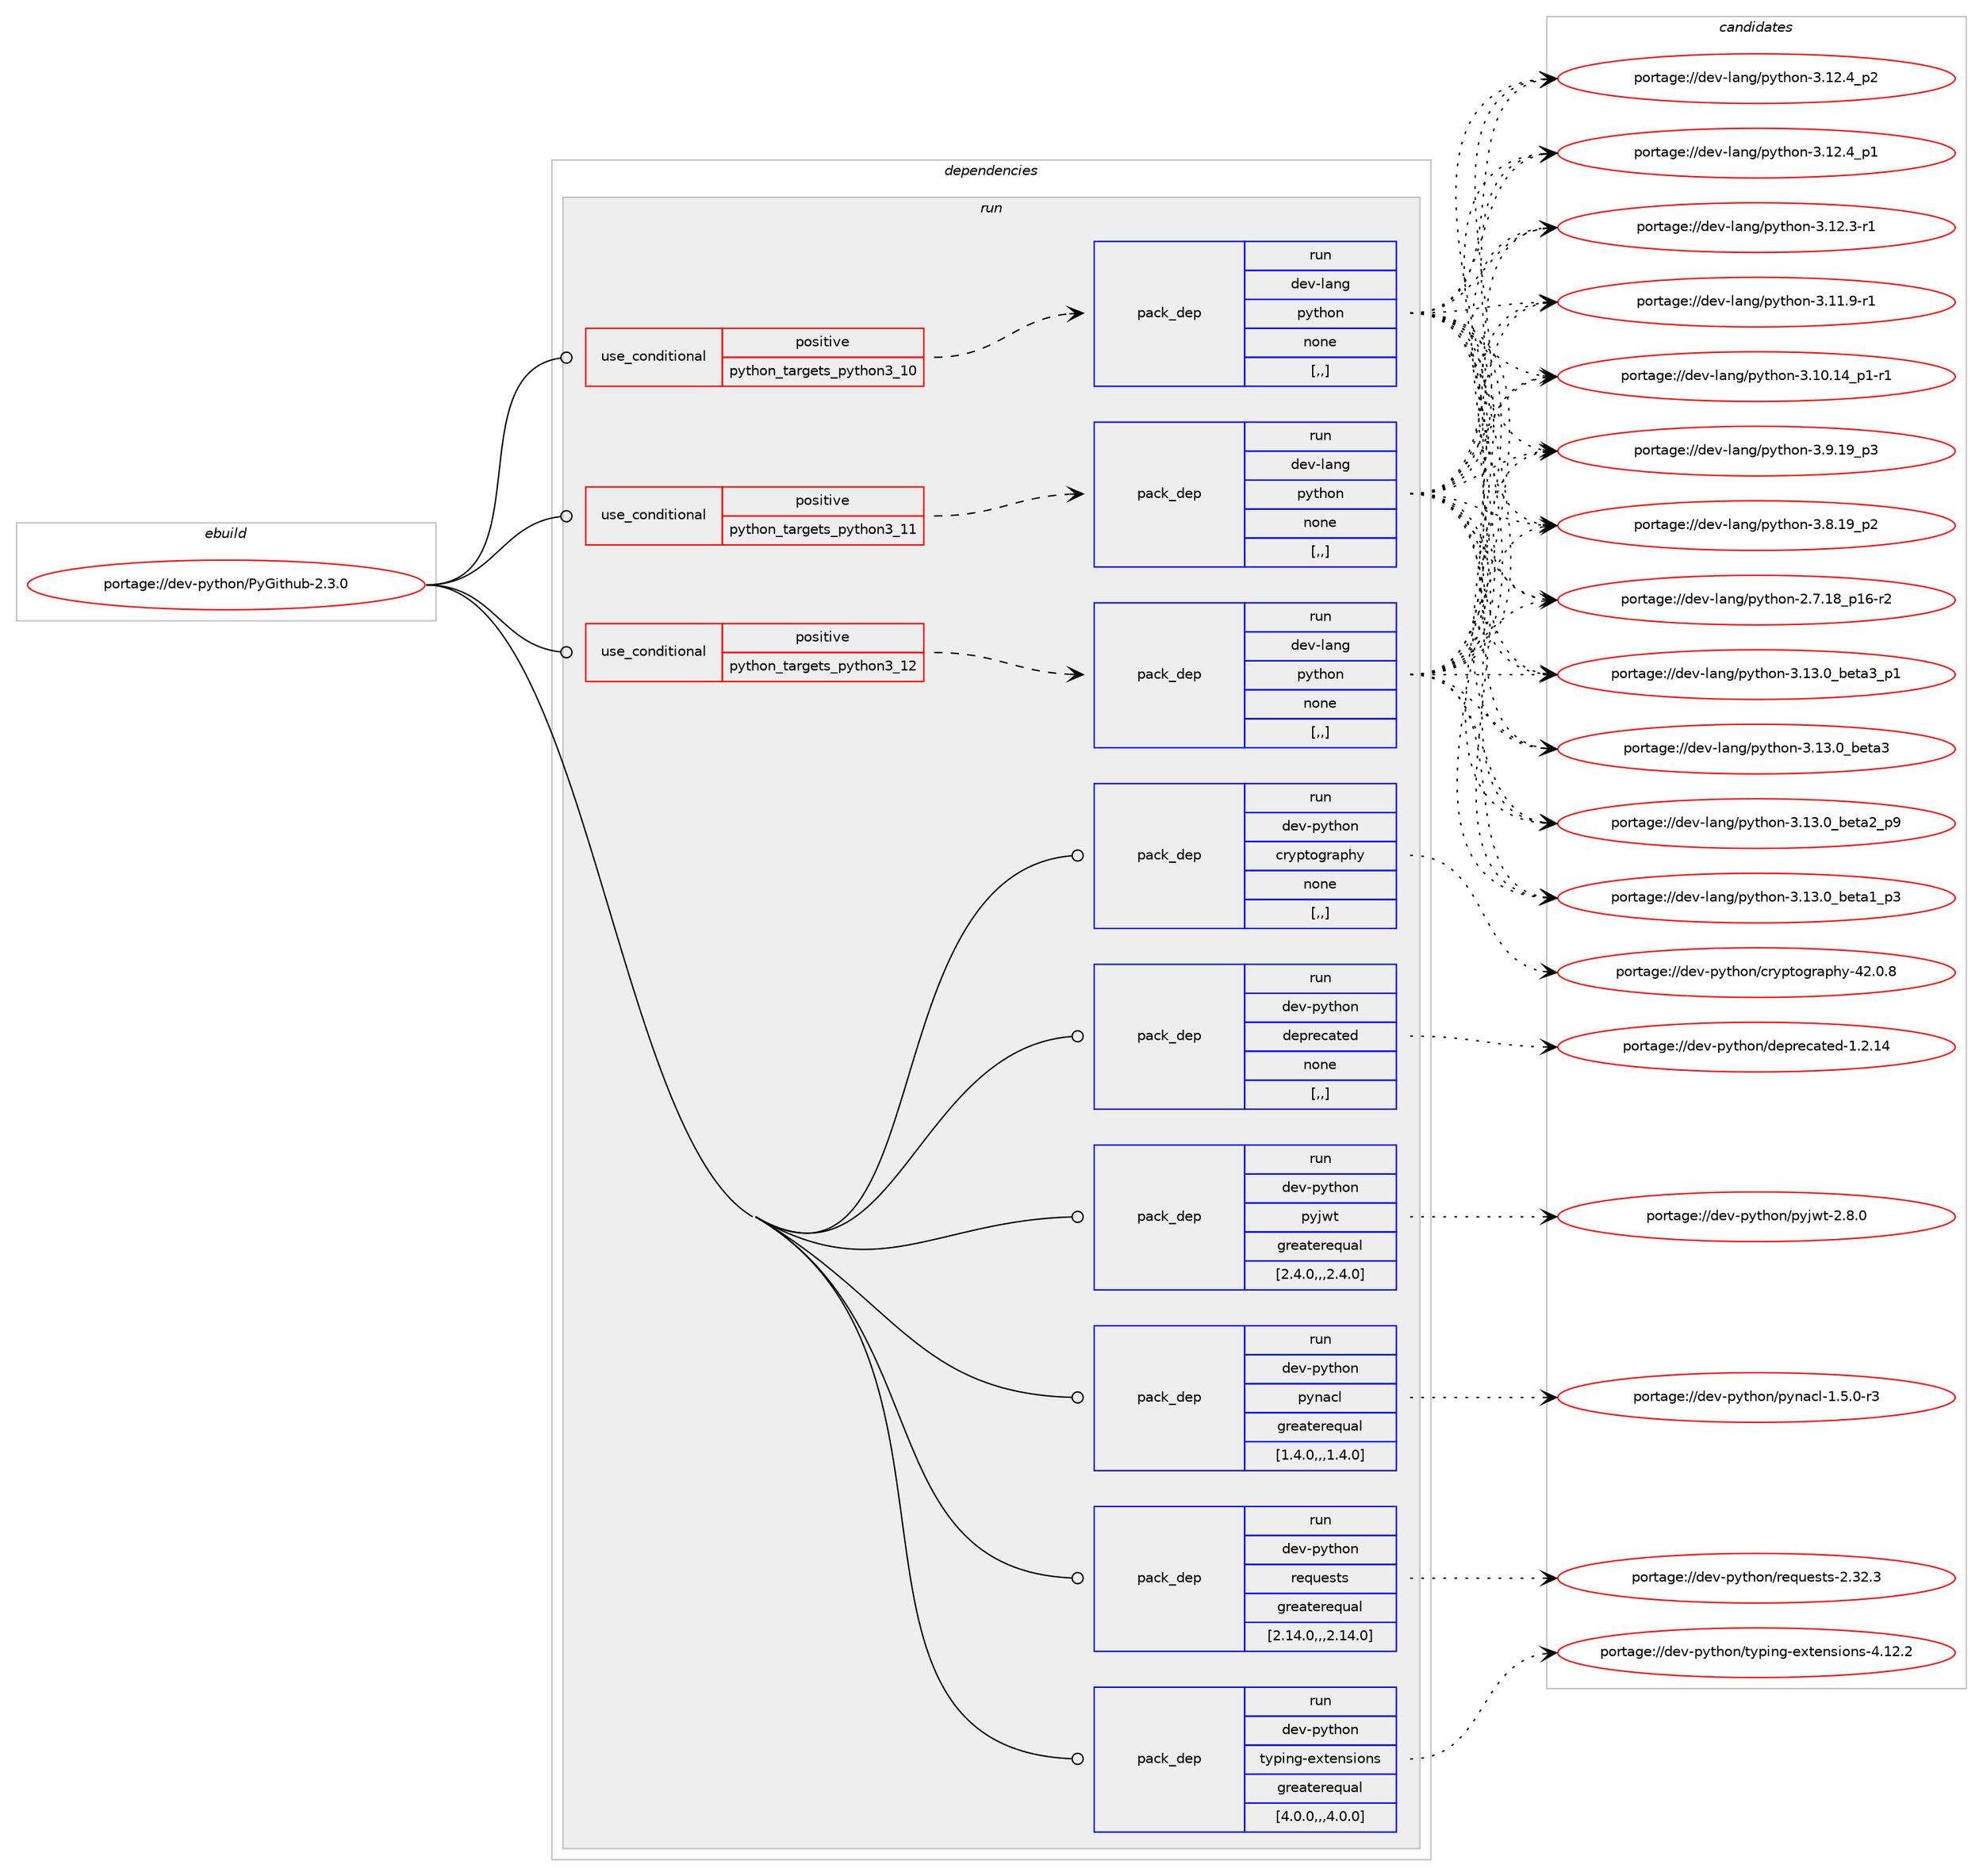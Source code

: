 digraph prolog {

# *************
# Graph options
# *************

newrank=true;
concentrate=true;
compound=true;
graph [rankdir=LR,fontname=Helvetica,fontsize=10,ranksep=1.5];#, ranksep=2.5, nodesep=0.2];
edge  [arrowhead=vee];
node  [fontname=Helvetica,fontsize=10];

# **********
# The ebuild
# **********

subgraph cluster_leftcol {
color=gray;
label=<<i>ebuild</i>>;
id [label="portage://dev-python/PyGithub-2.3.0", color=red, width=4, href="../dev-python/PyGithub-2.3.0.svg"];
}

# ****************
# The dependencies
# ****************

subgraph cluster_midcol {
color=gray;
label=<<i>dependencies</i>>;
subgraph cluster_compile {
fillcolor="#eeeeee";
style=filled;
label=<<i>compile</i>>;
}
subgraph cluster_compileandrun {
fillcolor="#eeeeee";
style=filled;
label=<<i>compile and run</i>>;
}
subgraph cluster_run {
fillcolor="#eeeeee";
style=filled;
label=<<i>run</i>>;
subgraph cond30460 {
dependency140684 [label=<<TABLE BORDER="0" CELLBORDER="1" CELLSPACING="0" CELLPADDING="4"><TR><TD ROWSPAN="3" CELLPADDING="10">use_conditional</TD></TR><TR><TD>positive</TD></TR><TR><TD>python_targets_python3_10</TD></TR></TABLE>>, shape=none, color=red];
subgraph pack108982 {
dependency140685 [label=<<TABLE BORDER="0" CELLBORDER="1" CELLSPACING="0" CELLPADDING="4" WIDTH="220"><TR><TD ROWSPAN="6" CELLPADDING="30">pack_dep</TD></TR><TR><TD WIDTH="110">run</TD></TR><TR><TD>dev-lang</TD></TR><TR><TD>python</TD></TR><TR><TD>none</TD></TR><TR><TD>[,,]</TD></TR></TABLE>>, shape=none, color=blue];
}
dependency140684:e -> dependency140685:w [weight=20,style="dashed",arrowhead="vee"];
}
id:e -> dependency140684:w [weight=20,style="solid",arrowhead="odot"];
subgraph cond30461 {
dependency140686 [label=<<TABLE BORDER="0" CELLBORDER="1" CELLSPACING="0" CELLPADDING="4"><TR><TD ROWSPAN="3" CELLPADDING="10">use_conditional</TD></TR><TR><TD>positive</TD></TR><TR><TD>python_targets_python3_11</TD></TR></TABLE>>, shape=none, color=red];
subgraph pack108983 {
dependency140687 [label=<<TABLE BORDER="0" CELLBORDER="1" CELLSPACING="0" CELLPADDING="4" WIDTH="220"><TR><TD ROWSPAN="6" CELLPADDING="30">pack_dep</TD></TR><TR><TD WIDTH="110">run</TD></TR><TR><TD>dev-lang</TD></TR><TR><TD>python</TD></TR><TR><TD>none</TD></TR><TR><TD>[,,]</TD></TR></TABLE>>, shape=none, color=blue];
}
dependency140686:e -> dependency140687:w [weight=20,style="dashed",arrowhead="vee"];
}
id:e -> dependency140686:w [weight=20,style="solid",arrowhead="odot"];
subgraph cond30462 {
dependency140688 [label=<<TABLE BORDER="0" CELLBORDER="1" CELLSPACING="0" CELLPADDING="4"><TR><TD ROWSPAN="3" CELLPADDING="10">use_conditional</TD></TR><TR><TD>positive</TD></TR><TR><TD>python_targets_python3_12</TD></TR></TABLE>>, shape=none, color=red];
subgraph pack108984 {
dependency140689 [label=<<TABLE BORDER="0" CELLBORDER="1" CELLSPACING="0" CELLPADDING="4" WIDTH="220"><TR><TD ROWSPAN="6" CELLPADDING="30">pack_dep</TD></TR><TR><TD WIDTH="110">run</TD></TR><TR><TD>dev-lang</TD></TR><TR><TD>python</TD></TR><TR><TD>none</TD></TR><TR><TD>[,,]</TD></TR></TABLE>>, shape=none, color=blue];
}
dependency140688:e -> dependency140689:w [weight=20,style="dashed",arrowhead="vee"];
}
id:e -> dependency140688:w [weight=20,style="solid",arrowhead="odot"];
subgraph pack108985 {
dependency140690 [label=<<TABLE BORDER="0" CELLBORDER="1" CELLSPACING="0" CELLPADDING="4" WIDTH="220"><TR><TD ROWSPAN="6" CELLPADDING="30">pack_dep</TD></TR><TR><TD WIDTH="110">run</TD></TR><TR><TD>dev-python</TD></TR><TR><TD>cryptography</TD></TR><TR><TD>none</TD></TR><TR><TD>[,,]</TD></TR></TABLE>>, shape=none, color=blue];
}
id:e -> dependency140690:w [weight=20,style="solid",arrowhead="odot"];
subgraph pack108986 {
dependency140691 [label=<<TABLE BORDER="0" CELLBORDER="1" CELLSPACING="0" CELLPADDING="4" WIDTH="220"><TR><TD ROWSPAN="6" CELLPADDING="30">pack_dep</TD></TR><TR><TD WIDTH="110">run</TD></TR><TR><TD>dev-python</TD></TR><TR><TD>deprecated</TD></TR><TR><TD>none</TD></TR><TR><TD>[,,]</TD></TR></TABLE>>, shape=none, color=blue];
}
id:e -> dependency140691:w [weight=20,style="solid",arrowhead="odot"];
subgraph pack108987 {
dependency140692 [label=<<TABLE BORDER="0" CELLBORDER="1" CELLSPACING="0" CELLPADDING="4" WIDTH="220"><TR><TD ROWSPAN="6" CELLPADDING="30">pack_dep</TD></TR><TR><TD WIDTH="110">run</TD></TR><TR><TD>dev-python</TD></TR><TR><TD>pyjwt</TD></TR><TR><TD>greaterequal</TD></TR><TR><TD>[2.4.0,,,2.4.0]</TD></TR></TABLE>>, shape=none, color=blue];
}
id:e -> dependency140692:w [weight=20,style="solid",arrowhead="odot"];
subgraph pack108988 {
dependency140693 [label=<<TABLE BORDER="0" CELLBORDER="1" CELLSPACING="0" CELLPADDING="4" WIDTH="220"><TR><TD ROWSPAN="6" CELLPADDING="30">pack_dep</TD></TR><TR><TD WIDTH="110">run</TD></TR><TR><TD>dev-python</TD></TR><TR><TD>pynacl</TD></TR><TR><TD>greaterequal</TD></TR><TR><TD>[1.4.0,,,1.4.0]</TD></TR></TABLE>>, shape=none, color=blue];
}
id:e -> dependency140693:w [weight=20,style="solid",arrowhead="odot"];
subgraph pack108989 {
dependency140694 [label=<<TABLE BORDER="0" CELLBORDER="1" CELLSPACING="0" CELLPADDING="4" WIDTH="220"><TR><TD ROWSPAN="6" CELLPADDING="30">pack_dep</TD></TR><TR><TD WIDTH="110">run</TD></TR><TR><TD>dev-python</TD></TR><TR><TD>requests</TD></TR><TR><TD>greaterequal</TD></TR><TR><TD>[2.14.0,,,2.14.0]</TD></TR></TABLE>>, shape=none, color=blue];
}
id:e -> dependency140694:w [weight=20,style="solid",arrowhead="odot"];
subgraph pack108990 {
dependency140695 [label=<<TABLE BORDER="0" CELLBORDER="1" CELLSPACING="0" CELLPADDING="4" WIDTH="220"><TR><TD ROWSPAN="6" CELLPADDING="30">pack_dep</TD></TR><TR><TD WIDTH="110">run</TD></TR><TR><TD>dev-python</TD></TR><TR><TD>typing-extensions</TD></TR><TR><TD>greaterequal</TD></TR><TR><TD>[4.0.0,,,4.0.0]</TD></TR></TABLE>>, shape=none, color=blue];
}
id:e -> dependency140695:w [weight=20,style="solid",arrowhead="odot"];
}
}

# **************
# The candidates
# **************

subgraph cluster_choices {
rank=same;
color=gray;
label=<<i>candidates</i>>;

subgraph choice108982 {
color=black;
nodesep=1;
choice10010111845108971101034711212111610411111045514649514648959810111697519511249 [label="portage://dev-lang/python-3.13.0_beta3_p1", color=red, width=4,href="../dev-lang/python-3.13.0_beta3_p1.svg"];
choice1001011184510897110103471121211161041111104551464951464895981011169751 [label="portage://dev-lang/python-3.13.0_beta3", color=red, width=4,href="../dev-lang/python-3.13.0_beta3.svg"];
choice10010111845108971101034711212111610411111045514649514648959810111697509511257 [label="portage://dev-lang/python-3.13.0_beta2_p9", color=red, width=4,href="../dev-lang/python-3.13.0_beta2_p9.svg"];
choice10010111845108971101034711212111610411111045514649514648959810111697499511251 [label="portage://dev-lang/python-3.13.0_beta1_p3", color=red, width=4,href="../dev-lang/python-3.13.0_beta1_p3.svg"];
choice100101118451089711010347112121116104111110455146495046529511250 [label="portage://dev-lang/python-3.12.4_p2", color=red, width=4,href="../dev-lang/python-3.12.4_p2.svg"];
choice100101118451089711010347112121116104111110455146495046529511249 [label="portage://dev-lang/python-3.12.4_p1", color=red, width=4,href="../dev-lang/python-3.12.4_p1.svg"];
choice100101118451089711010347112121116104111110455146495046514511449 [label="portage://dev-lang/python-3.12.3-r1", color=red, width=4,href="../dev-lang/python-3.12.3-r1.svg"];
choice100101118451089711010347112121116104111110455146494946574511449 [label="portage://dev-lang/python-3.11.9-r1", color=red, width=4,href="../dev-lang/python-3.11.9-r1.svg"];
choice100101118451089711010347112121116104111110455146494846495295112494511449 [label="portage://dev-lang/python-3.10.14_p1-r1", color=red, width=4,href="../dev-lang/python-3.10.14_p1-r1.svg"];
choice100101118451089711010347112121116104111110455146574649579511251 [label="portage://dev-lang/python-3.9.19_p3", color=red, width=4,href="../dev-lang/python-3.9.19_p3.svg"];
choice100101118451089711010347112121116104111110455146564649579511250 [label="portage://dev-lang/python-3.8.19_p2", color=red, width=4,href="../dev-lang/python-3.8.19_p2.svg"];
choice100101118451089711010347112121116104111110455046554649569511249544511450 [label="portage://dev-lang/python-2.7.18_p16-r2", color=red, width=4,href="../dev-lang/python-2.7.18_p16-r2.svg"];
dependency140685:e -> choice10010111845108971101034711212111610411111045514649514648959810111697519511249:w [style=dotted,weight="100"];
dependency140685:e -> choice1001011184510897110103471121211161041111104551464951464895981011169751:w [style=dotted,weight="100"];
dependency140685:e -> choice10010111845108971101034711212111610411111045514649514648959810111697509511257:w [style=dotted,weight="100"];
dependency140685:e -> choice10010111845108971101034711212111610411111045514649514648959810111697499511251:w [style=dotted,weight="100"];
dependency140685:e -> choice100101118451089711010347112121116104111110455146495046529511250:w [style=dotted,weight="100"];
dependency140685:e -> choice100101118451089711010347112121116104111110455146495046529511249:w [style=dotted,weight="100"];
dependency140685:e -> choice100101118451089711010347112121116104111110455146495046514511449:w [style=dotted,weight="100"];
dependency140685:e -> choice100101118451089711010347112121116104111110455146494946574511449:w [style=dotted,weight="100"];
dependency140685:e -> choice100101118451089711010347112121116104111110455146494846495295112494511449:w [style=dotted,weight="100"];
dependency140685:e -> choice100101118451089711010347112121116104111110455146574649579511251:w [style=dotted,weight="100"];
dependency140685:e -> choice100101118451089711010347112121116104111110455146564649579511250:w [style=dotted,weight="100"];
dependency140685:e -> choice100101118451089711010347112121116104111110455046554649569511249544511450:w [style=dotted,weight="100"];
}
subgraph choice108983 {
color=black;
nodesep=1;
choice10010111845108971101034711212111610411111045514649514648959810111697519511249 [label="portage://dev-lang/python-3.13.0_beta3_p1", color=red, width=4,href="../dev-lang/python-3.13.0_beta3_p1.svg"];
choice1001011184510897110103471121211161041111104551464951464895981011169751 [label="portage://dev-lang/python-3.13.0_beta3", color=red, width=4,href="../dev-lang/python-3.13.0_beta3.svg"];
choice10010111845108971101034711212111610411111045514649514648959810111697509511257 [label="portage://dev-lang/python-3.13.0_beta2_p9", color=red, width=4,href="../dev-lang/python-3.13.0_beta2_p9.svg"];
choice10010111845108971101034711212111610411111045514649514648959810111697499511251 [label="portage://dev-lang/python-3.13.0_beta1_p3", color=red, width=4,href="../dev-lang/python-3.13.0_beta1_p3.svg"];
choice100101118451089711010347112121116104111110455146495046529511250 [label="portage://dev-lang/python-3.12.4_p2", color=red, width=4,href="../dev-lang/python-3.12.4_p2.svg"];
choice100101118451089711010347112121116104111110455146495046529511249 [label="portage://dev-lang/python-3.12.4_p1", color=red, width=4,href="../dev-lang/python-3.12.4_p1.svg"];
choice100101118451089711010347112121116104111110455146495046514511449 [label="portage://dev-lang/python-3.12.3-r1", color=red, width=4,href="../dev-lang/python-3.12.3-r1.svg"];
choice100101118451089711010347112121116104111110455146494946574511449 [label="portage://dev-lang/python-3.11.9-r1", color=red, width=4,href="../dev-lang/python-3.11.9-r1.svg"];
choice100101118451089711010347112121116104111110455146494846495295112494511449 [label="portage://dev-lang/python-3.10.14_p1-r1", color=red, width=4,href="../dev-lang/python-3.10.14_p1-r1.svg"];
choice100101118451089711010347112121116104111110455146574649579511251 [label="portage://dev-lang/python-3.9.19_p3", color=red, width=4,href="../dev-lang/python-3.9.19_p3.svg"];
choice100101118451089711010347112121116104111110455146564649579511250 [label="portage://dev-lang/python-3.8.19_p2", color=red, width=4,href="../dev-lang/python-3.8.19_p2.svg"];
choice100101118451089711010347112121116104111110455046554649569511249544511450 [label="portage://dev-lang/python-2.7.18_p16-r2", color=red, width=4,href="../dev-lang/python-2.7.18_p16-r2.svg"];
dependency140687:e -> choice10010111845108971101034711212111610411111045514649514648959810111697519511249:w [style=dotted,weight="100"];
dependency140687:e -> choice1001011184510897110103471121211161041111104551464951464895981011169751:w [style=dotted,weight="100"];
dependency140687:e -> choice10010111845108971101034711212111610411111045514649514648959810111697509511257:w [style=dotted,weight="100"];
dependency140687:e -> choice10010111845108971101034711212111610411111045514649514648959810111697499511251:w [style=dotted,weight="100"];
dependency140687:e -> choice100101118451089711010347112121116104111110455146495046529511250:w [style=dotted,weight="100"];
dependency140687:e -> choice100101118451089711010347112121116104111110455146495046529511249:w [style=dotted,weight="100"];
dependency140687:e -> choice100101118451089711010347112121116104111110455146495046514511449:w [style=dotted,weight="100"];
dependency140687:e -> choice100101118451089711010347112121116104111110455146494946574511449:w [style=dotted,weight="100"];
dependency140687:e -> choice100101118451089711010347112121116104111110455146494846495295112494511449:w [style=dotted,weight="100"];
dependency140687:e -> choice100101118451089711010347112121116104111110455146574649579511251:w [style=dotted,weight="100"];
dependency140687:e -> choice100101118451089711010347112121116104111110455146564649579511250:w [style=dotted,weight="100"];
dependency140687:e -> choice100101118451089711010347112121116104111110455046554649569511249544511450:w [style=dotted,weight="100"];
}
subgraph choice108984 {
color=black;
nodesep=1;
choice10010111845108971101034711212111610411111045514649514648959810111697519511249 [label="portage://dev-lang/python-3.13.0_beta3_p1", color=red, width=4,href="../dev-lang/python-3.13.0_beta3_p1.svg"];
choice1001011184510897110103471121211161041111104551464951464895981011169751 [label="portage://dev-lang/python-3.13.0_beta3", color=red, width=4,href="../dev-lang/python-3.13.0_beta3.svg"];
choice10010111845108971101034711212111610411111045514649514648959810111697509511257 [label="portage://dev-lang/python-3.13.0_beta2_p9", color=red, width=4,href="../dev-lang/python-3.13.0_beta2_p9.svg"];
choice10010111845108971101034711212111610411111045514649514648959810111697499511251 [label="portage://dev-lang/python-3.13.0_beta1_p3", color=red, width=4,href="../dev-lang/python-3.13.0_beta1_p3.svg"];
choice100101118451089711010347112121116104111110455146495046529511250 [label="portage://dev-lang/python-3.12.4_p2", color=red, width=4,href="../dev-lang/python-3.12.4_p2.svg"];
choice100101118451089711010347112121116104111110455146495046529511249 [label="portage://dev-lang/python-3.12.4_p1", color=red, width=4,href="../dev-lang/python-3.12.4_p1.svg"];
choice100101118451089711010347112121116104111110455146495046514511449 [label="portage://dev-lang/python-3.12.3-r1", color=red, width=4,href="../dev-lang/python-3.12.3-r1.svg"];
choice100101118451089711010347112121116104111110455146494946574511449 [label="portage://dev-lang/python-3.11.9-r1", color=red, width=4,href="../dev-lang/python-3.11.9-r1.svg"];
choice100101118451089711010347112121116104111110455146494846495295112494511449 [label="portage://dev-lang/python-3.10.14_p1-r1", color=red, width=4,href="../dev-lang/python-3.10.14_p1-r1.svg"];
choice100101118451089711010347112121116104111110455146574649579511251 [label="portage://dev-lang/python-3.9.19_p3", color=red, width=4,href="../dev-lang/python-3.9.19_p3.svg"];
choice100101118451089711010347112121116104111110455146564649579511250 [label="portage://dev-lang/python-3.8.19_p2", color=red, width=4,href="../dev-lang/python-3.8.19_p2.svg"];
choice100101118451089711010347112121116104111110455046554649569511249544511450 [label="portage://dev-lang/python-2.7.18_p16-r2", color=red, width=4,href="../dev-lang/python-2.7.18_p16-r2.svg"];
dependency140689:e -> choice10010111845108971101034711212111610411111045514649514648959810111697519511249:w [style=dotted,weight="100"];
dependency140689:e -> choice1001011184510897110103471121211161041111104551464951464895981011169751:w [style=dotted,weight="100"];
dependency140689:e -> choice10010111845108971101034711212111610411111045514649514648959810111697509511257:w [style=dotted,weight="100"];
dependency140689:e -> choice10010111845108971101034711212111610411111045514649514648959810111697499511251:w [style=dotted,weight="100"];
dependency140689:e -> choice100101118451089711010347112121116104111110455146495046529511250:w [style=dotted,weight="100"];
dependency140689:e -> choice100101118451089711010347112121116104111110455146495046529511249:w [style=dotted,weight="100"];
dependency140689:e -> choice100101118451089711010347112121116104111110455146495046514511449:w [style=dotted,weight="100"];
dependency140689:e -> choice100101118451089711010347112121116104111110455146494946574511449:w [style=dotted,weight="100"];
dependency140689:e -> choice100101118451089711010347112121116104111110455146494846495295112494511449:w [style=dotted,weight="100"];
dependency140689:e -> choice100101118451089711010347112121116104111110455146574649579511251:w [style=dotted,weight="100"];
dependency140689:e -> choice100101118451089711010347112121116104111110455146564649579511250:w [style=dotted,weight="100"];
dependency140689:e -> choice100101118451089711010347112121116104111110455046554649569511249544511450:w [style=dotted,weight="100"];
}
subgraph choice108985 {
color=black;
nodesep=1;
choice1001011184511212111610411111047991141211121161111031149711210412145525046484656 [label="portage://dev-python/cryptography-42.0.8", color=red, width=4,href="../dev-python/cryptography-42.0.8.svg"];
dependency140690:e -> choice1001011184511212111610411111047991141211121161111031149711210412145525046484656:w [style=dotted,weight="100"];
}
subgraph choice108986 {
color=black;
nodesep=1;
choice1001011184511212111610411111047100101112114101999711610110045494650464952 [label="portage://dev-python/deprecated-1.2.14", color=red, width=4,href="../dev-python/deprecated-1.2.14.svg"];
dependency140691:e -> choice1001011184511212111610411111047100101112114101999711610110045494650464952:w [style=dotted,weight="100"];
}
subgraph choice108987 {
color=black;
nodesep=1;
choice1001011184511212111610411111047112121106119116455046564648 [label="portage://dev-python/pyjwt-2.8.0", color=red, width=4,href="../dev-python/pyjwt-2.8.0.svg"];
dependency140692:e -> choice1001011184511212111610411111047112121106119116455046564648:w [style=dotted,weight="100"];
}
subgraph choice108988 {
color=black;
nodesep=1;
choice100101118451121211161041111104711212111097991084549465346484511451 [label="portage://dev-python/pynacl-1.5.0-r3", color=red, width=4,href="../dev-python/pynacl-1.5.0-r3.svg"];
dependency140693:e -> choice100101118451121211161041111104711212111097991084549465346484511451:w [style=dotted,weight="100"];
}
subgraph choice108989 {
color=black;
nodesep=1;
choice100101118451121211161041111104711410111311710111511611545504651504651 [label="portage://dev-python/requests-2.32.3", color=red, width=4,href="../dev-python/requests-2.32.3.svg"];
dependency140694:e -> choice100101118451121211161041111104711410111311710111511611545504651504651:w [style=dotted,weight="100"];
}
subgraph choice108990 {
color=black;
nodesep=1;
choice10010111845112121116104111110471161211121051101034510112011610111011510511111011545524649504650 [label="portage://dev-python/typing-extensions-4.12.2", color=red, width=4,href="../dev-python/typing-extensions-4.12.2.svg"];
dependency140695:e -> choice10010111845112121116104111110471161211121051101034510112011610111011510511111011545524649504650:w [style=dotted,weight="100"];
}
}

}
